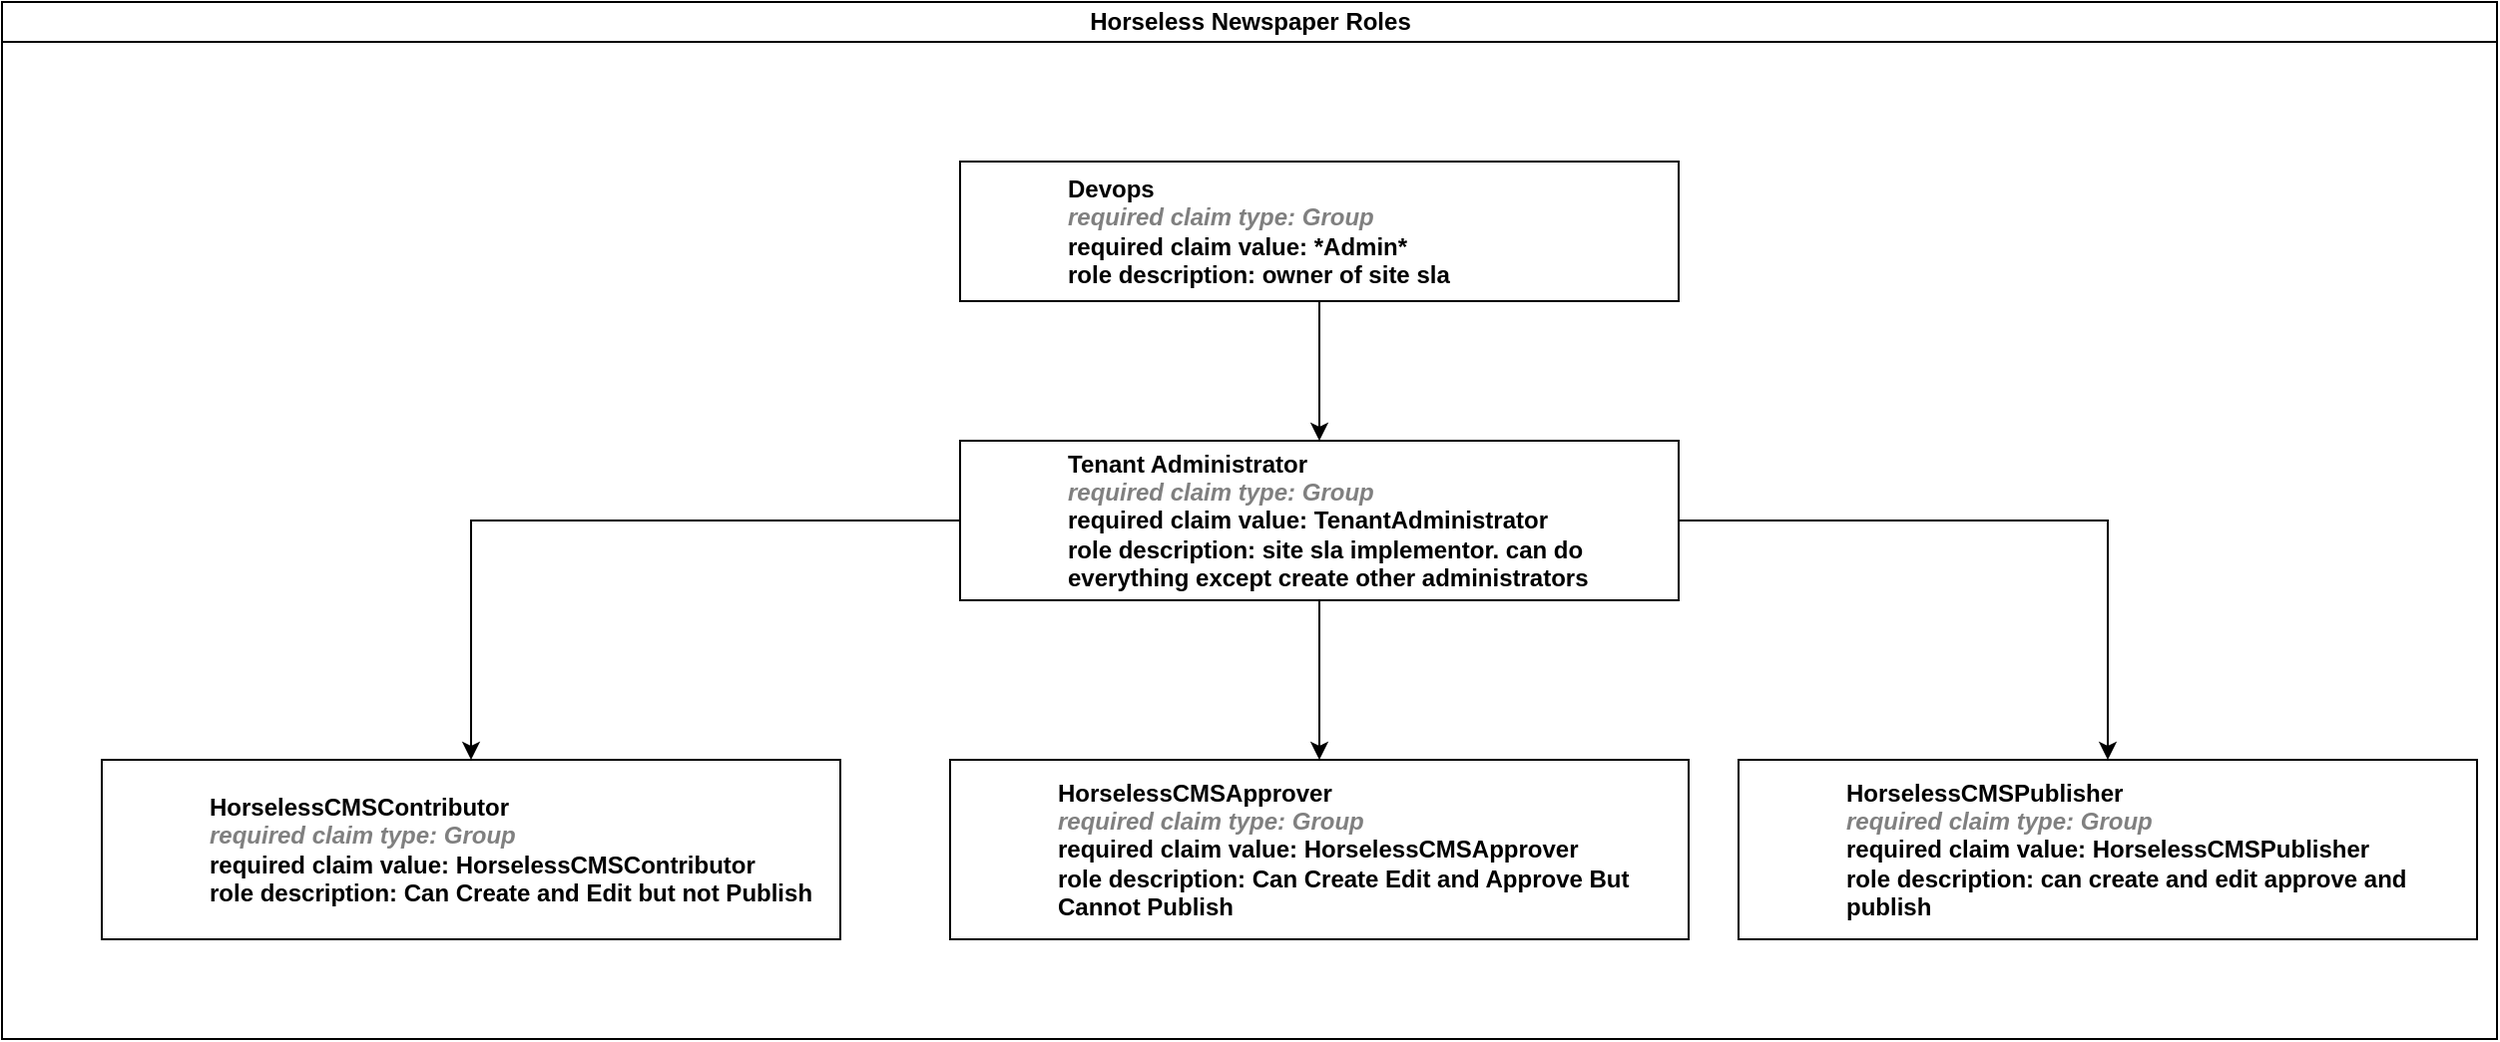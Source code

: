 <mxfile version="19.0.3" type="device"><diagram id="prtHgNgQTEPvFCAcTncT" name="Page-1"><mxGraphModel dx="1296" dy="2170" grid="1" gridSize="10" guides="1" tooltips="1" connect="1" arrows="1" fold="1" page="1" pageScale="1" pageWidth="827" pageHeight="1169" math="0" shadow="0"><root><mxCell id="0"/><mxCell id="1" parent="0"/><mxCell id="dNxyNK7c78bLwvsdeMH5-11" value="Horseless Newspaper Roles" style="swimlane;html=1;startSize=20;horizontal=1;containerType=tree;glass=0;" parent="1" vertex="1"><mxGeometry x="50" y="-150" width="1250" height="520" as="geometry"/></mxCell><mxCell id="I0D-dEyg3XwqxSrTLfXN-2" style="edgeStyle=orthogonalEdgeStyle;rounded=0;orthogonalLoop=1;jettySize=auto;html=1;" parent="dNxyNK7c78bLwvsdeMH5-11" source="dNxyNK7c78bLwvsdeMH5-12" target="I0D-dEyg3XwqxSrTLfXN-1" edge="1"><mxGeometry relative="1" as="geometry"/></mxCell><UserObject label="%RoleName%&lt;br&gt;&lt;i style=&quot;color: gray&quot;&gt;required claim type: %RequiredIDPClaimType%&lt;br&gt;&lt;/i&gt;required claim value: %RequiredIDPClaimValue%&lt;br&gt;role description: %RoleDescription%" RoleName="Tenant Administrator" RequiredIDPClaimType="Group" RequiredIDPClaimValue="TenantAdministrator" placeholders="1" RoleDescription="site sla implementor. can do everything except create other administrators" id="dNxyNK7c78bLwvsdeMH5-12"><mxCell style="label;image=https://cdn3.iconfinder.com/data/icons/user-avatars-1/512/users-3-128.png;whiteSpace=wrap;html=1;rounded=0;glass=0;treeMoving=1;treeFolding=1;" parent="dNxyNK7c78bLwvsdeMH5-11" vertex="1"><mxGeometry x="480" y="220" width="360" height="80" as="geometry"/></mxCell></UserObject><UserObject label="%RoleName%&lt;br&gt;&lt;i style=&quot;color: gray&quot;&gt;required claim type: %RequiredIDPClaimType%&lt;br&gt;&lt;/i&gt;required claim value: %RequiredIDPClaimValue%&lt;br&gt;role description: %RoleDescription%" RoleName="HorselessCMSContributor" RequiredIDPClaimType="Group" RequiredIDPClaimValue="HorselessCMSContributor" placeholders="1" RoleDescription="Can Create and Edit but not Publish" id="I0D-dEyg3XwqxSrTLfXN-1"><mxCell style="label;image=https://cdn3.iconfinder.com/data/icons/user-avatars-1/512/users-3-128.png;whiteSpace=wrap;html=1;rounded=0;glass=0;treeMoving=1;treeFolding=1;" parent="dNxyNK7c78bLwvsdeMH5-11" vertex="1"><mxGeometry x="50" y="380" width="370" height="90" as="geometry"/></mxCell></UserObject><UserObject label="%RoleName%&lt;br&gt;&lt;i style=&quot;color: gray&quot;&gt;required claim type: %RequiredIDPClaimType%&lt;br&gt;&lt;/i&gt;required claim value: %RequiredIDPClaimValue%&lt;br&gt;role description: %RoleDescription%" RoleName="HorselessCMSPublisher" RequiredIDPClaimType="Group" RequiredIDPClaimValue="HorselessCMSPublisher" placeholders="1" RoleDescription="can create and edit approve and publish" id="I0D-dEyg3XwqxSrTLfXN-13"><mxCell style="label;image=https://cdn3.iconfinder.com/data/icons/user-avatars-1/512/users-3-128.png;whiteSpace=wrap;html=1;rounded=0;glass=0;treeMoving=1;treeFolding=1;" parent="dNxyNK7c78bLwvsdeMH5-11" vertex="1"><mxGeometry x="870" y="380" width="370" height="90" as="geometry"/></mxCell></UserObject><mxCell id="I0D-dEyg3XwqxSrTLfXN-14" style="edgeStyle=orthogonalEdgeStyle;rounded=0;orthogonalLoop=1;jettySize=auto;html=1;" parent="dNxyNK7c78bLwvsdeMH5-11" source="dNxyNK7c78bLwvsdeMH5-12" target="I0D-dEyg3XwqxSrTLfXN-13" edge="1"><mxGeometry relative="1" as="geometry"><mxPoint x="440" y="120" as="sourcePoint"/><mxPoint x="625.059" y="190" as="targetPoint"/></mxGeometry></mxCell><mxCell id="I0D-dEyg3XwqxSrTLfXN-20" style="edgeStyle=orthogonalEdgeStyle;rounded=0;orthogonalLoop=1;jettySize=auto;html=1;" parent="dNxyNK7c78bLwvsdeMH5-11" source="I0D-dEyg3XwqxSrTLfXN-19" target="dNxyNK7c78bLwvsdeMH5-12" edge="1"><mxGeometry relative="1" as="geometry"/></mxCell><UserObject label="%RoleName%&lt;br&gt;&lt;i style=&quot;color: gray&quot;&gt;required claim type: %RequiredIDPClaimType%&lt;br&gt;&lt;/i&gt;required claim value: %RequiredIDPClaimValue%&lt;br&gt;role description: %RoleDescription%" RoleName="Devops" RequiredIDPClaimType="Group" RequiredIDPClaimValue="*Admin*" placeholders="1" RoleDescription="owner of site sla" id="I0D-dEyg3XwqxSrTLfXN-19"><mxCell style="label;image=https://cdn3.iconfinder.com/data/icons/user-avatars-1/512/users-3-128.png;whiteSpace=wrap;html=1;rounded=0;glass=0;treeMoving=1;treeFolding=1;" parent="dNxyNK7c78bLwvsdeMH5-11" vertex="1"><mxGeometry x="480" y="80" width="360" height="70" as="geometry"/></mxCell></UserObject><UserObject label="%RoleName%&lt;br&gt;&lt;i style=&quot;color: gray&quot;&gt;required claim type: %RequiredIDPClaimType%&lt;br&gt;&lt;/i&gt;required claim value: %RequiredIDPClaimValue%&lt;br&gt;role description: %RoleDescription%" RoleName="HorselessCMSApprover" RequiredIDPClaimType="Group" RequiredIDPClaimValue="HorselessCMSApprover" placeholders="1" RoleDescription="Can Create Edit and Approve But Cannot Publish" id="I0D-dEyg3XwqxSrTLfXN-21"><mxCell style="label;image=https://cdn3.iconfinder.com/data/icons/user-avatars-1/512/users-3-128.png;whiteSpace=wrap;html=1;rounded=0;glass=0;treeMoving=1;treeFolding=1;" parent="dNxyNK7c78bLwvsdeMH5-11" vertex="1"><mxGeometry x="475" y="380" width="370" height="90" as="geometry"/></mxCell></UserObject><mxCell id="I0D-dEyg3XwqxSrTLfXN-22" style="edgeStyle=orthogonalEdgeStyle;rounded=0;orthogonalLoop=1;jettySize=auto;html=1;" parent="dNxyNK7c78bLwvsdeMH5-11" source="dNxyNK7c78bLwvsdeMH5-12" target="I0D-dEyg3XwqxSrTLfXN-21" edge="1"><mxGeometry relative="1" as="geometry"><mxPoint x="840" y="255" as="sourcePoint"/><mxPoint x="1055.059" y="460.0" as="targetPoint"/></mxGeometry></mxCell><mxCell id="I0D-dEyg3XwqxSrTLfXN-23" value="notes" parent="0"/><mxCell id="ZSQ4wC66dFAk9PR3W-hr-1" value="tenant administrator portal" parent="0"/></root></mxGraphModel></diagram></mxfile>